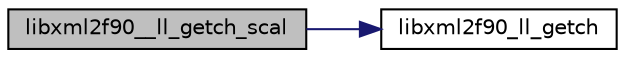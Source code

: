 digraph "libxml2f90__ll_getch_scal"
{
 // LATEX_PDF_SIZE
  edge [fontname="Helvetica",fontsize="10",labelfontname="Helvetica",labelfontsize="10"];
  node [fontname="Helvetica",fontsize="10",shape=record];
  rankdir="LR";
  Node1 [label="libxml2f90__ll_getch_scal",height=0.2,width=0.4,color="black", fillcolor="grey75", style="filled", fontcolor="black",tooltip=" "];
  Node1 -> Node2 [color="midnightblue",fontsize="10",style="solid",fontname="Helvetica"];
  Node2 [label="libxml2f90_ll_getch",height=0.2,width=0.4,color="black", fillcolor="white", style="filled",URL="$libxml2f90_8f90__pp_8f90.html#a4f559755e5ceb6b3e6c845315d74ea7c",tooltip=" "];
}
